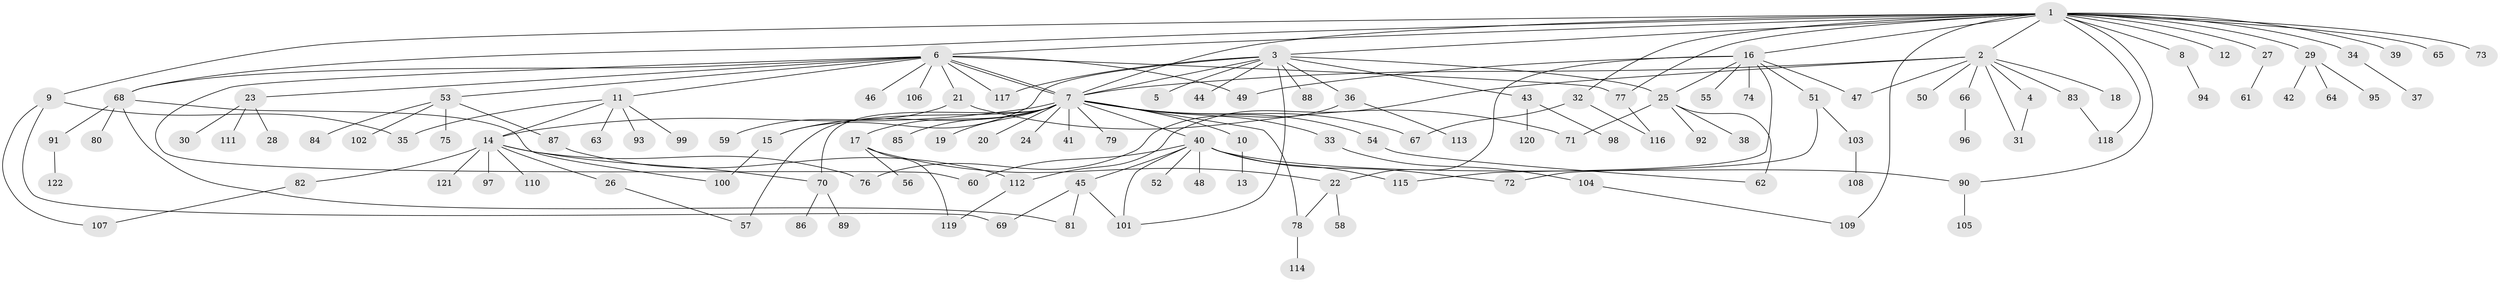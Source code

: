 // Generated by graph-tools (version 1.1) at 2025/49/03/09/25 03:49:55]
// undirected, 122 vertices, 158 edges
graph export_dot {
graph [start="1"]
  node [color=gray90,style=filled];
  1;
  2;
  3;
  4;
  5;
  6;
  7;
  8;
  9;
  10;
  11;
  12;
  13;
  14;
  15;
  16;
  17;
  18;
  19;
  20;
  21;
  22;
  23;
  24;
  25;
  26;
  27;
  28;
  29;
  30;
  31;
  32;
  33;
  34;
  35;
  36;
  37;
  38;
  39;
  40;
  41;
  42;
  43;
  44;
  45;
  46;
  47;
  48;
  49;
  50;
  51;
  52;
  53;
  54;
  55;
  56;
  57;
  58;
  59;
  60;
  61;
  62;
  63;
  64;
  65;
  66;
  67;
  68;
  69;
  70;
  71;
  72;
  73;
  74;
  75;
  76;
  77;
  78;
  79;
  80;
  81;
  82;
  83;
  84;
  85;
  86;
  87;
  88;
  89;
  90;
  91;
  92;
  93;
  94;
  95;
  96;
  97;
  98;
  99;
  100;
  101;
  102;
  103;
  104;
  105;
  106;
  107;
  108;
  109;
  110;
  111;
  112;
  113;
  114;
  115;
  116;
  117;
  118;
  119;
  120;
  121;
  122;
  1 -- 2;
  1 -- 3;
  1 -- 6;
  1 -- 7;
  1 -- 8;
  1 -- 9;
  1 -- 12;
  1 -- 16;
  1 -- 27;
  1 -- 29;
  1 -- 32;
  1 -- 34;
  1 -- 39;
  1 -- 65;
  1 -- 68;
  1 -- 73;
  1 -- 77;
  1 -- 90;
  1 -- 109;
  1 -- 118;
  2 -- 4;
  2 -- 7;
  2 -- 18;
  2 -- 31;
  2 -- 47;
  2 -- 50;
  2 -- 66;
  2 -- 83;
  2 -- 112;
  3 -- 5;
  3 -- 7;
  3 -- 15;
  3 -- 25;
  3 -- 36;
  3 -- 43;
  3 -- 44;
  3 -- 88;
  3 -- 101;
  3 -- 117;
  4 -- 31;
  6 -- 7;
  6 -- 7;
  6 -- 11;
  6 -- 21;
  6 -- 23;
  6 -- 46;
  6 -- 49;
  6 -- 53;
  6 -- 60;
  6 -- 68;
  6 -- 77;
  6 -- 106;
  6 -- 117;
  7 -- 10;
  7 -- 14;
  7 -- 15;
  7 -- 17;
  7 -- 19;
  7 -- 20;
  7 -- 24;
  7 -- 33;
  7 -- 40;
  7 -- 41;
  7 -- 54;
  7 -- 57;
  7 -- 67;
  7 -- 70;
  7 -- 78;
  7 -- 79;
  7 -- 85;
  8 -- 94;
  9 -- 35;
  9 -- 69;
  9 -- 107;
  10 -- 13;
  11 -- 14;
  11 -- 35;
  11 -- 63;
  11 -- 93;
  11 -- 99;
  14 -- 26;
  14 -- 70;
  14 -- 76;
  14 -- 82;
  14 -- 97;
  14 -- 110;
  14 -- 121;
  15 -- 100;
  16 -- 22;
  16 -- 25;
  16 -- 47;
  16 -- 49;
  16 -- 51;
  16 -- 55;
  16 -- 74;
  16 -- 115;
  17 -- 22;
  17 -- 56;
  17 -- 119;
  21 -- 59;
  21 -- 71;
  22 -- 58;
  22 -- 78;
  23 -- 28;
  23 -- 30;
  23 -- 111;
  25 -- 38;
  25 -- 62;
  25 -- 71;
  25 -- 92;
  26 -- 57;
  27 -- 61;
  29 -- 42;
  29 -- 64;
  29 -- 95;
  32 -- 67;
  32 -- 116;
  33 -- 104;
  34 -- 37;
  36 -- 76;
  36 -- 113;
  40 -- 45;
  40 -- 48;
  40 -- 52;
  40 -- 60;
  40 -- 72;
  40 -- 90;
  40 -- 101;
  40 -- 115;
  43 -- 98;
  43 -- 120;
  45 -- 69;
  45 -- 81;
  45 -- 101;
  51 -- 72;
  51 -- 103;
  53 -- 75;
  53 -- 84;
  53 -- 87;
  53 -- 102;
  54 -- 62;
  66 -- 96;
  68 -- 80;
  68 -- 81;
  68 -- 91;
  68 -- 100;
  70 -- 86;
  70 -- 89;
  77 -- 116;
  78 -- 114;
  82 -- 107;
  83 -- 118;
  87 -- 112;
  90 -- 105;
  91 -- 122;
  103 -- 108;
  104 -- 109;
  112 -- 119;
}
